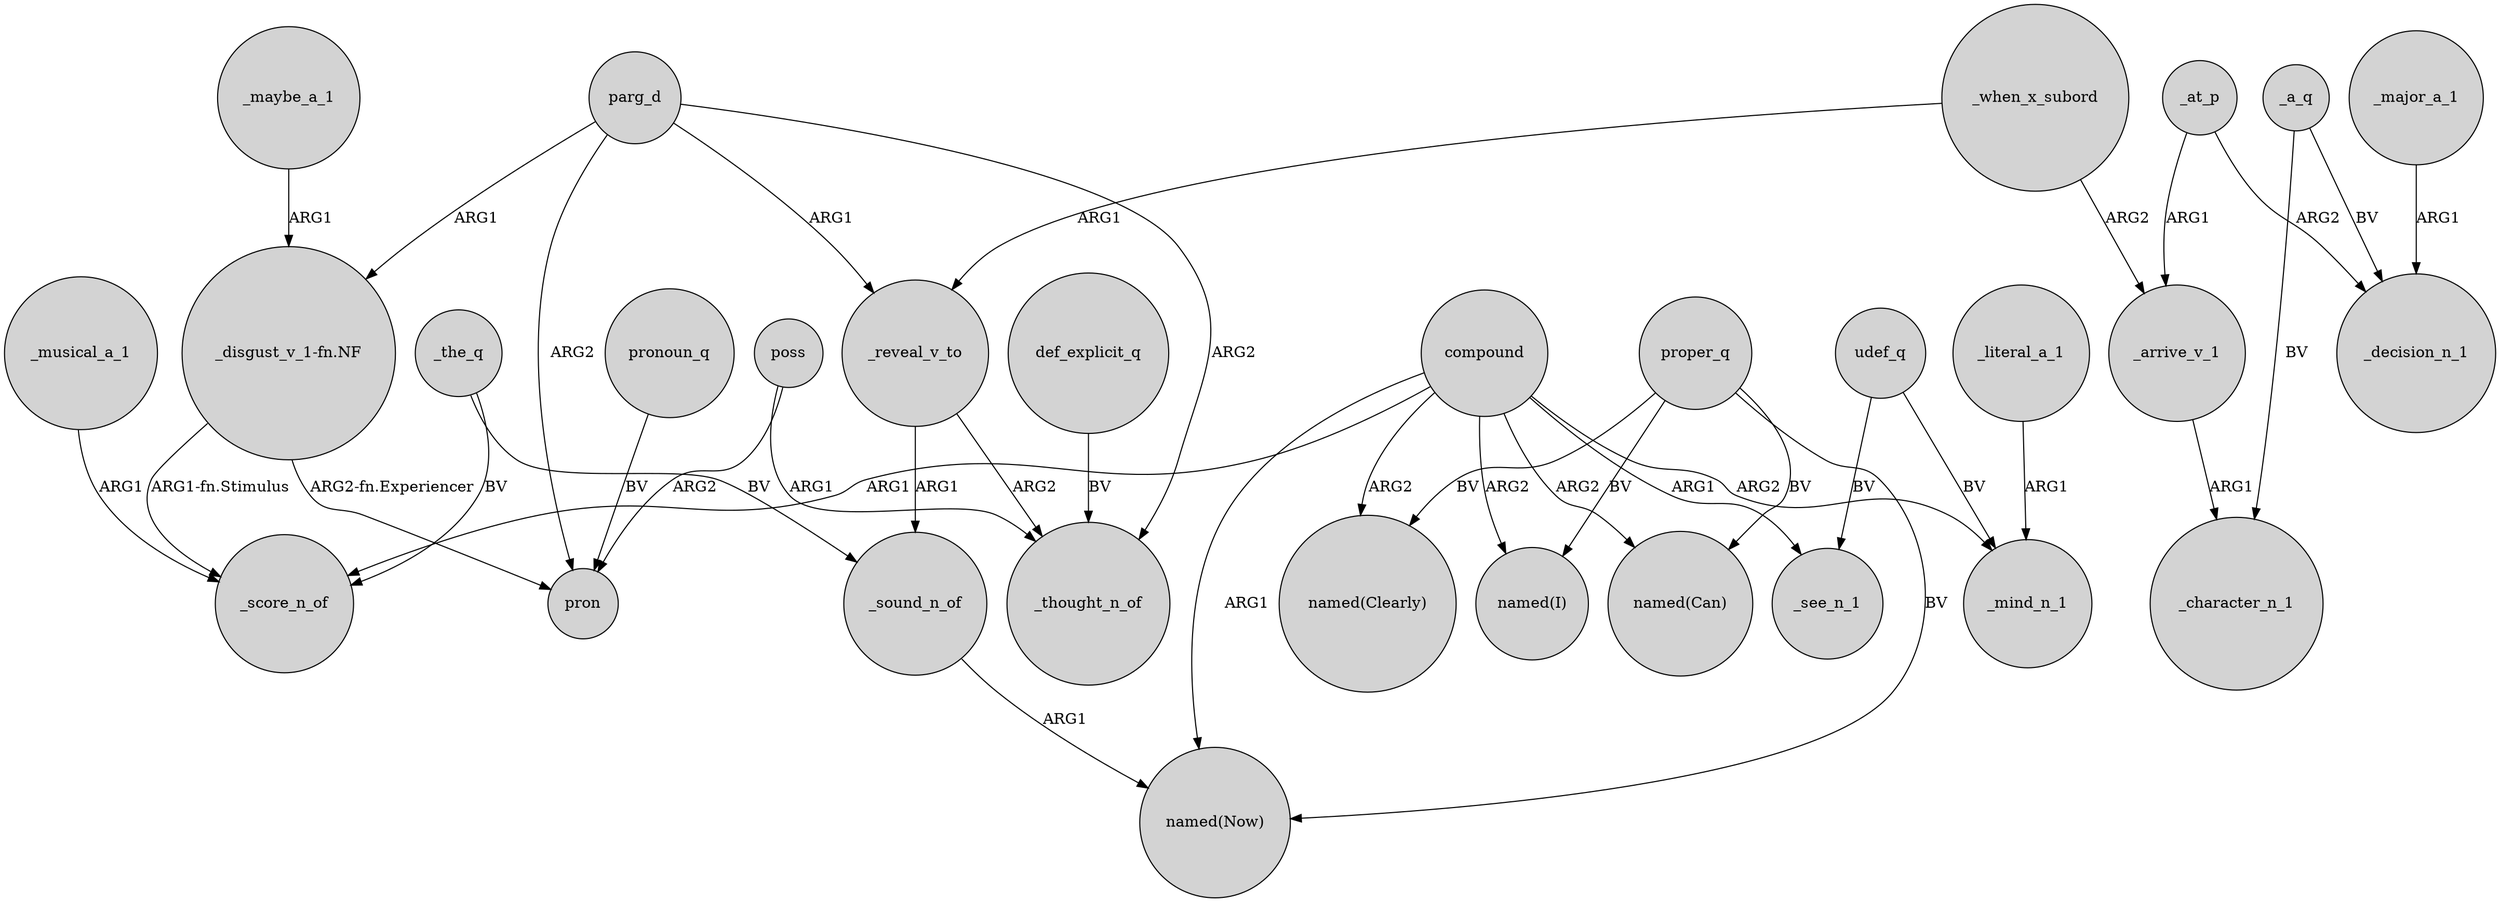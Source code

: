 digraph {
	node [shape=circle style=filled]
	compound -> _score_n_of [label=ARG1]
	parg_d -> _reveal_v_to [label=ARG1]
	_major_a_1 -> _decision_n_1 [label=ARG1]
	compound -> "named(I)" [label=ARG2]
	poss -> pron [label=ARG2]
	proper_q -> "named(Clearly)" [label=BV]
	_maybe_a_1 -> "_disgust_v_1-fn.NF" [label=ARG1]
	"_disgust_v_1-fn.NF" -> pron [label="ARG2-fn.Experiencer"]
	_at_p -> _arrive_v_1 [label=ARG1]
	compound -> _see_n_1 [label=ARG1]
	compound -> "named(Can)" [label=ARG2]
	_literal_a_1 -> _mind_n_1 [label=ARG1]
	_the_q -> _sound_n_of [label=BV]
	compound -> "named(Now)" [label=ARG1]
	def_explicit_q -> _thought_n_of [label=BV]
	"_disgust_v_1-fn.NF" -> _score_n_of [label="ARG1-fn.Stimulus"]
	udef_q -> _see_n_1 [label=BV]
	poss -> _thought_n_of [label=ARG1]
	parg_d -> pron [label=ARG2]
	compound -> _mind_n_1 [label=ARG2]
	pronoun_q -> pron [label=BV]
	proper_q -> "named(Now)" [label=BV]
	proper_q -> "named(Can)" [label=BV]
	_the_q -> _score_n_of [label=BV]
	compound -> "named(Clearly)" [label=ARG2]
	_a_q -> _decision_n_1 [label=BV]
	_when_x_subord -> _arrive_v_1 [label=ARG2]
	_reveal_v_to -> _sound_n_of [label=ARG1]
	_sound_n_of -> "named(Now)" [label=ARG1]
	_musical_a_1 -> _score_n_of [label=ARG1]
	_when_x_subord -> _reveal_v_to [label=ARG1]
	parg_d -> _thought_n_of [label=ARG2]
	udef_q -> _mind_n_1 [label=BV]
	_a_q -> _character_n_1 [label=BV]
	_arrive_v_1 -> _character_n_1 [label=ARG1]
	_reveal_v_to -> _thought_n_of [label=ARG2]
	_at_p -> _decision_n_1 [label=ARG2]
	proper_q -> "named(I)" [label=BV]
	parg_d -> "_disgust_v_1-fn.NF" [label=ARG1]
}
